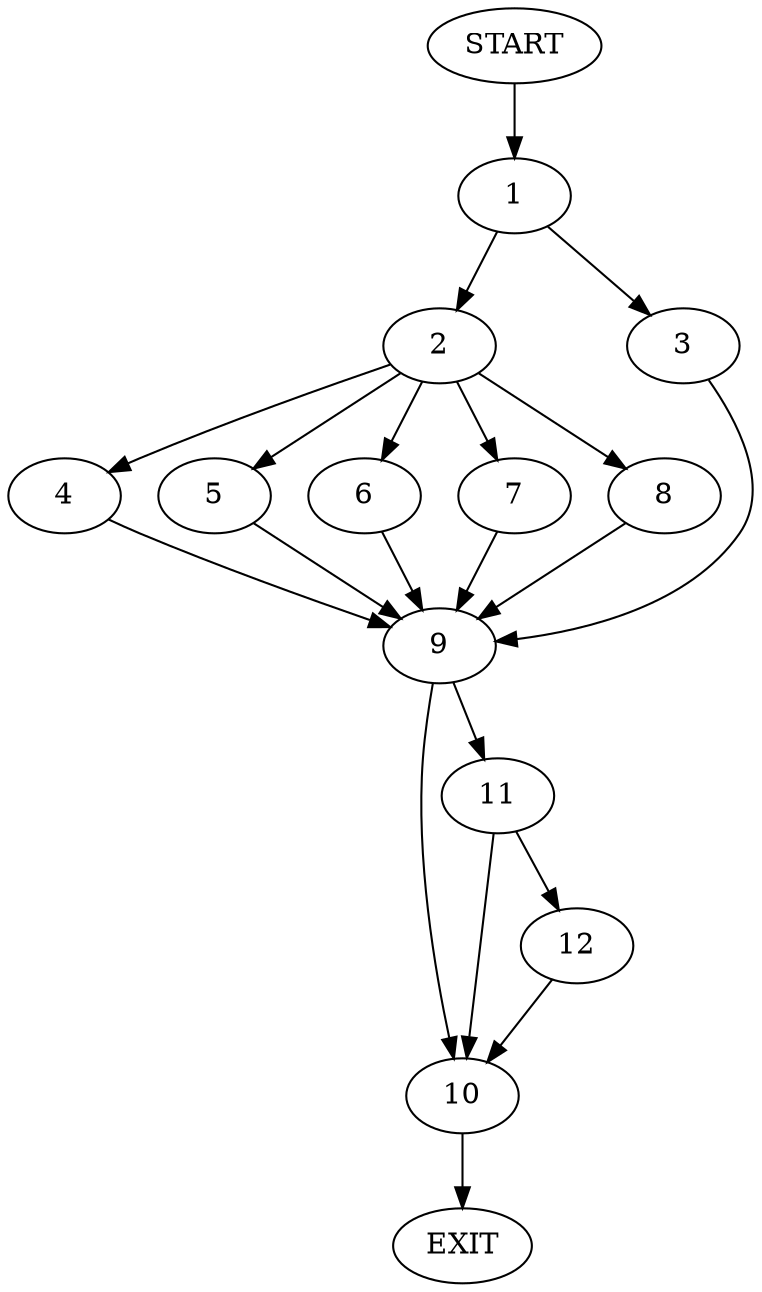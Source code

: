 digraph {
0 [label="START"]
13 [label="EXIT"]
0 -> 1
1 -> 2
1 -> 3
2 -> 4
2 -> 5
2 -> 6
2 -> 7
2 -> 8
3 -> 9
9 -> 10
9 -> 11
8 -> 9
7 -> 9
4 -> 9
5 -> 9
6 -> 9
10 -> 13
11 -> 10
11 -> 12
12 -> 10
}
